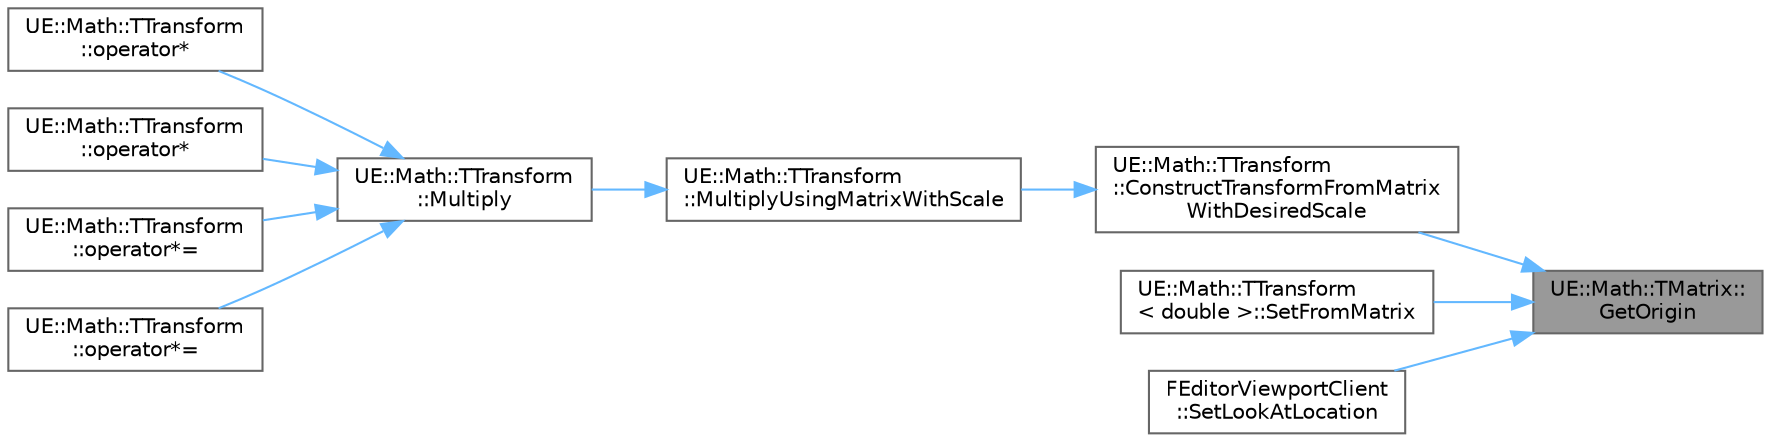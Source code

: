 digraph "UE::Math::TMatrix::GetOrigin"
{
 // INTERACTIVE_SVG=YES
 // LATEX_PDF_SIZE
  bgcolor="transparent";
  edge [fontname=Helvetica,fontsize=10,labelfontname=Helvetica,labelfontsize=10];
  node [fontname=Helvetica,fontsize=10,shape=box,height=0.2,width=0.4];
  rankdir="RL";
  Node1 [id="Node000001",label="UE::Math::TMatrix::\lGetOrigin",height=0.2,width=0.4,color="gray40", fillcolor="grey60", style="filled", fontcolor="black",tooltip=" "];
  Node1 -> Node2 [id="edge1_Node000001_Node000002",dir="back",color="steelblue1",style="solid",tooltip=" "];
  Node2 [id="Node000002",label="UE::Math::TTransform\l::ConstructTransformFromMatrix\lWithDesiredScale",height=0.2,width=0.4,color="grey40", fillcolor="white", style="filled",URL="$d9/db6/structUE_1_1Math_1_1TTransform.html#ae8bc1266ac111b3cc09c24edd3b08b6b",tooltip="Create a new transform from multiplications of given to matrices (AMatrix*BMatrix) using desired scal..."];
  Node2 -> Node3 [id="edge2_Node000002_Node000003",dir="back",color="steelblue1",style="solid",tooltip=" "];
  Node3 [id="Node000003",label="UE::Math::TTransform\l::MultiplyUsingMatrixWithScale",height=0.2,width=0.4,color="grey40", fillcolor="white", style="filled",URL="$d9/db6/structUE_1_1Math_1_1TTransform.html#a807fbecab3ddd9efc9668f9fa3be1baa",tooltip="Create a new transform: OutTransform = A * B using the matrix while keeping the scale that's given by..."];
  Node3 -> Node4 [id="edge3_Node000003_Node000004",dir="back",color="steelblue1",style="solid",tooltip=" "];
  Node4 [id="Node000004",label="UE::Math::TTransform\l::Multiply",height=0.2,width=0.4,color="grey40", fillcolor="white", style="filled",URL="$d9/db6/structUE_1_1Math_1_1TTransform.html#ab362fd19a1c69ed5369d0b36ffde734a",tooltip="Create a new transform: OutTransform = A * B."];
  Node4 -> Node5 [id="edge4_Node000004_Node000005",dir="back",color="steelblue1",style="solid",tooltip=" "];
  Node5 [id="Node000005",label="UE::Math::TTransform\l::operator*",height=0.2,width=0.4,color="grey40", fillcolor="white", style="filled",URL="$d9/db6/structUE_1_1Math_1_1TTransform.html#adbca92369150b20772ad2cfa880d5627",tooltip="Return a transform that is the result of this multiplied by another transform (made only from a rotat..."];
  Node4 -> Node6 [id="edge5_Node000004_Node000006",dir="back",color="steelblue1",style="solid",tooltip=" "];
  Node6 [id="Node000006",label="UE::Math::TTransform\l::operator*",height=0.2,width=0.4,color="grey40", fillcolor="white", style="filled",URL="$d9/db6/structUE_1_1Math_1_1TTransform.html#aa0d66264c9c5bb3f45184133e3aad614",tooltip="Return a transform that is the result of this multiplied by another transform."];
  Node4 -> Node7 [id="edge6_Node000004_Node000007",dir="back",color="steelblue1",style="solid",tooltip=" "];
  Node7 [id="Node000007",label="UE::Math::TTransform\l::operator*=",height=0.2,width=0.4,color="grey40", fillcolor="white", style="filled",URL="$d9/db6/structUE_1_1Math_1_1TTransform.html#aeeb68f2c5bb6e1fb9e154f9b0924870e",tooltip="Sets this transform to the result of this multiplied by another transform (made only from a rotation)..."];
  Node4 -> Node8 [id="edge7_Node000004_Node000008",dir="back",color="steelblue1",style="solid",tooltip=" "];
  Node8 [id="Node000008",label="UE::Math::TTransform\l::operator*=",height=0.2,width=0.4,color="grey40", fillcolor="white", style="filled",URL="$d9/db6/structUE_1_1Math_1_1TTransform.html#a80e0bda3ccfbeffaecc0b9f8e468078e",tooltip="Sets this transform to the result of this multiplied by another transform."];
  Node1 -> Node9 [id="edge8_Node000001_Node000009",dir="back",color="steelblue1",style="solid",tooltip=" "];
  Node9 [id="Node000009",label="UE::Math::TTransform\l\< double \>::SetFromMatrix",height=0.2,width=0.4,color="grey40", fillcolor="white", style="filled",URL="$d9/db6/structUE_1_1Math_1_1TTransform.html#a74d1e33887b951a99091e965e0e15275",tooltip=" "];
  Node1 -> Node10 [id="edge9_Node000001_Node000010",dir="back",color="steelblue1",style="solid",tooltip=" "];
  Node10 [id="Node000010",label="FEditorViewportClient\l::SetLookAtLocation",height=0.2,width=0.4,color="grey40", fillcolor="white", style="filled",URL="$df/d9e/classFEditorViewportClient.html#ad9026834fb69db7bd6eade65d2ec7ae1",tooltip="Sets the look at location of the viewports camera for orbit *."];
}
